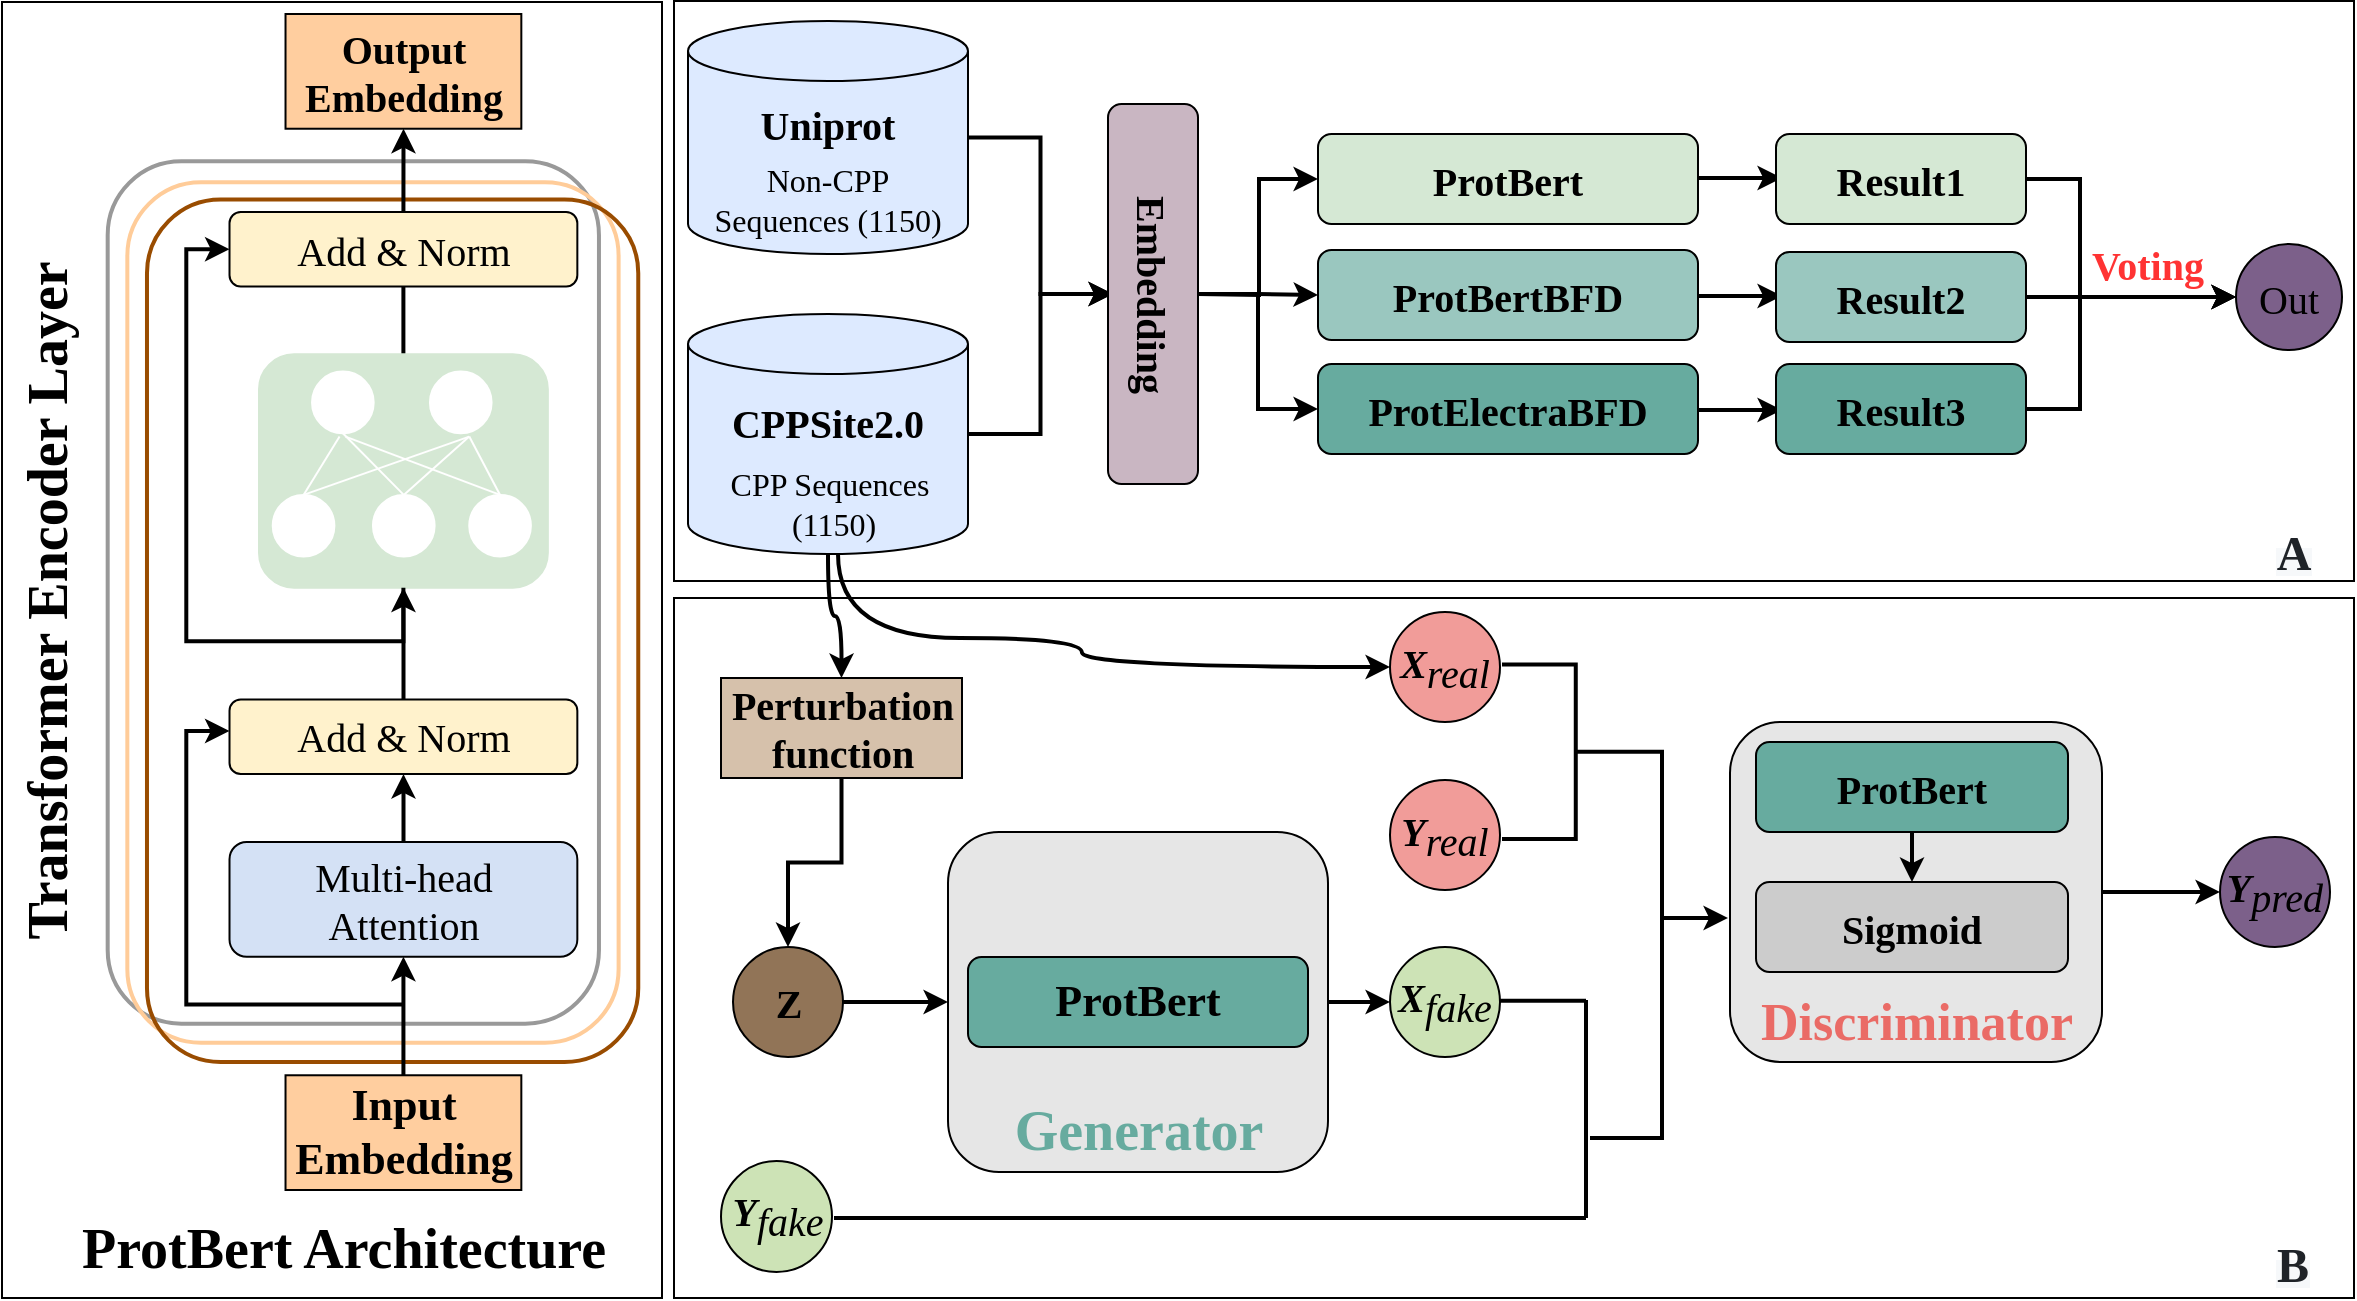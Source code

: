 <mxfile version="24.6.4" type="device">
  <diagram id="gCp7LwOf0pteCd_QEsU_" name="第 2 页">
    <mxGraphModel dx="1034" dy="565" grid="1" gridSize="10" guides="1" tooltips="1" connect="1" arrows="1" fold="1" page="1" pageScale="1" pageWidth="827" pageHeight="1169" math="0" shadow="0">
      <root>
        <mxCell id="0" />
        <mxCell id="1" parent="0" />
        <mxCell id="Xuf36Zth4zG1dXNgR3IM-65" value="" style="rounded=1;whiteSpace=wrap;html=1;fillColor=none;strokeColor=#999999;movable=1;resizable=1;rotatable=1;deletable=1;editable=1;locked=0;connectable=1;strokeWidth=2;" parent="1" vertex="1">
          <mxGeometry x="173.839" y="181.62" width="245.639" height="431.2" as="geometry" />
        </mxCell>
        <mxCell id="Xuf36Zth4zG1dXNgR3IM-66" value="" style="rounded=0;whiteSpace=wrap;html=1;fillColor=none;fontStyle=1" parent="1" vertex="1">
          <mxGeometry x="121" y="102" width="330" height="648" as="geometry" />
        </mxCell>
        <mxCell id="WFy3IM2rzasIuJmFbr-y-2" value="" style="rounded=0;whiteSpace=wrap;html=1;fillColor=none;" parent="1" vertex="1">
          <mxGeometry x="457" y="400" width="840" height="350" as="geometry" />
        </mxCell>
        <mxCell id="WFy3IM2rzasIuJmFbr-y-24" value="" style="rounded=0;whiteSpace=wrap;html=1;fillColor=none;" parent="1" vertex="1">
          <mxGeometry x="457" y="101.5" width="840" height="290" as="geometry" />
        </mxCell>
        <mxCell id="--1Hs2VlBdWaXlPGqsg5-21" style="edgeStyle=orthogonalEdgeStyle;rounded=0;orthogonalLoop=1;jettySize=auto;html=1;exitX=1;exitY=0.5;exitDx=0;exitDy=0;exitPerimeter=0;entryX=0.5;entryY=1;entryDx=0;entryDy=0;strokeWidth=2;" parent="1" source="--1Hs2VlBdWaXlPGqsg5-1" target="--1Hs2VlBdWaXlPGqsg5-16" edge="1">
          <mxGeometry relative="1" as="geometry" />
        </mxCell>
        <mxCell id="--1Hs2VlBdWaXlPGqsg5-1" value="" style="shape=cylinder3;whiteSpace=wrap;html=1;boundedLbl=1;backgroundOutline=1;size=15;strokeColor=#000000;fillColor=#DDEAFF;" parent="1" vertex="1">
          <mxGeometry x="464" y="258" width="140" height="120" as="geometry" />
        </mxCell>
        <mxCell id="--1Hs2VlBdWaXlPGqsg5-18" style="edgeStyle=orthogonalEdgeStyle;rounded=0;orthogonalLoop=1;jettySize=auto;html=1;exitX=1;exitY=0.5;exitDx=0;exitDy=0;exitPerimeter=0;entryX=0.5;entryY=1;entryDx=0;entryDy=0;strokeWidth=2;" parent="1" source="--1Hs2VlBdWaXlPGqsg5-2" target="--1Hs2VlBdWaXlPGqsg5-16" edge="1">
          <mxGeometry relative="1" as="geometry" />
        </mxCell>
        <mxCell id="--1Hs2VlBdWaXlPGqsg5-2" value="" style="shape=cylinder3;whiteSpace=wrap;html=1;boundedLbl=1;backgroundOutline=1;size=15;strokeColor=#000000;fillColor=#DDEAFF;" parent="1" vertex="1">
          <mxGeometry x="464" y="111.5" width="140" height="116.5" as="geometry" />
        </mxCell>
        <mxCell id="--1Hs2VlBdWaXlPGqsg5-10" value="&lt;font face=&quot;Times New Roman&quot; style=&quot;font-size: 16px;&quot;&gt;CPP Sequences&lt;/font&gt;&lt;div style=&quot;font-size: 16px;&quot;&gt;&lt;font face=&quot;Times New Roman&quot; style=&quot;font-size: 16px;&quot;&gt;&amp;nbsp;&lt;/font&gt;&lt;span style=&quot;font-family: &amp;quot;Times New Roman&amp;quot;; background-color: initial; font-size: 16px;&quot;&gt;(1150)&lt;/span&gt;&lt;/div&gt;" style="text;html=1;align=center;verticalAlign=middle;whiteSpace=wrap;rounded=0;fontSize=16;" parent="1" vertex="1">
          <mxGeometry x="470" y="338" width="130" height="30.5" as="geometry" />
        </mxCell>
        <mxCell id="--1Hs2VlBdWaXlPGqsg5-12" value="&lt;font style=&quot;font-size: 20px;&quot; face=&quot;Times New Roman&quot;&gt;&lt;b style=&quot;font-size: 20px;&quot;&gt;Uniprot&lt;/b&gt;&lt;/font&gt;" style="text;html=1;align=center;verticalAlign=middle;whiteSpace=wrap;rounded=0;fontSize=20;" parent="1" vertex="1">
          <mxGeometry x="479" y="148" width="110" height="30" as="geometry" />
        </mxCell>
        <mxCell id="--1Hs2VlBdWaXlPGqsg5-13" value="&lt;font style=&quot;font-size: 20px;&quot; face=&quot;Times New Roman&quot;&gt;&lt;b style=&quot;font-size: 20px;&quot;&gt;CPPSite2.0&lt;/b&gt;&lt;/font&gt;" style="text;html=1;align=center;verticalAlign=middle;whiteSpace=wrap;rounded=0;fontSize=20;" parent="1" vertex="1">
          <mxGeometry x="479" y="296.5" width="110" height="30" as="geometry" />
        </mxCell>
        <mxCell id="--1Hs2VlBdWaXlPGqsg5-30" style="edgeStyle=orthogonalEdgeStyle;rounded=0;orthogonalLoop=1;jettySize=auto;html=1;entryX=0;entryY=0.5;entryDx=0;entryDy=0;strokeWidth=2;" parent="1" source="--1Hs2VlBdWaXlPGqsg5-15" target="--1Hs2VlBdWaXlPGqsg5-23" edge="1">
          <mxGeometry relative="1" as="geometry" />
        </mxCell>
        <mxCell id="--1Hs2VlBdWaXlPGqsg5-31" style="edgeStyle=orthogonalEdgeStyle;rounded=0;orthogonalLoop=1;jettySize=auto;html=1;entryX=0;entryY=0.5;entryDx=0;entryDy=0;strokeWidth=2;" parent="1" source="--1Hs2VlBdWaXlPGqsg5-15" target="--1Hs2VlBdWaXlPGqsg5-24" edge="1">
          <mxGeometry relative="1" as="geometry" />
        </mxCell>
        <mxCell id="--1Hs2VlBdWaXlPGqsg5-15" value="" style="rounded=1;whiteSpace=wrap;html=1;rotation=90;strokeColor=default;fillColor=#C9B6C2;" parent="1" vertex="1">
          <mxGeometry x="601.5" y="225.5" width="190" height="45" as="geometry" />
        </mxCell>
        <mxCell id="--1Hs2VlBdWaXlPGqsg5-26" style="edgeStyle=orthogonalEdgeStyle;rounded=0;orthogonalLoop=1;jettySize=auto;html=1;entryX=0;entryY=0.5;entryDx=0;entryDy=0;strokeWidth=2;" parent="1" target="--1Hs2VlBdWaXlPGqsg5-22" edge="1">
          <mxGeometry relative="1" as="geometry">
            <mxPoint x="719" y="248" as="sourcePoint" />
          </mxGeometry>
        </mxCell>
        <mxCell id="--1Hs2VlBdWaXlPGqsg5-16" value="&lt;font style=&quot;font-size: 20px;&quot; face=&quot;Times New Roman&quot;&gt;&lt;b style=&quot;font-size: 20px;&quot;&gt;Embedding&lt;/b&gt;&lt;/font&gt;" style="text;html=1;align=center;verticalAlign=middle;whiteSpace=wrap;rounded=0;rotation=90;fontSize=20;" parent="1" vertex="1">
          <mxGeometry x="626.5" y="228" width="140" height="40" as="geometry" />
        </mxCell>
        <mxCell id="--1Hs2VlBdWaXlPGqsg5-22" value="&lt;span style=&quot;text-align: left; font-size: 20px;&quot;&gt;&lt;font style=&quot;font-size: 20px;&quot; face=&quot;Times New Roman&quot;&gt;&lt;b style=&quot;font-size: 20px;&quot;&gt;ProtBert&lt;/b&gt;&lt;/font&gt;&lt;/span&gt;" style="rounded=1;whiteSpace=wrap;html=1;rotation=0;strokeColor=default;fillColor=#D5E8D4;fontSize=20;" parent="1" vertex="1">
          <mxGeometry x="779" y="168" width="190" height="45" as="geometry" />
        </mxCell>
        <mxCell id="--1Hs2VlBdWaXlPGqsg5-23" value="&lt;span style=&quot;text-align: left; font-size: 20px;&quot;&gt;&lt;font face=&quot;Times New Roman&quot; style=&quot;font-size: 20px;&quot;&gt;&lt;b style=&quot;font-size: 20px;&quot;&gt;ProtBertBFD&lt;/b&gt;&lt;/font&gt;&lt;/span&gt;" style="rounded=1;whiteSpace=wrap;html=1;rotation=0;strokeColor=default;fillColor=#9AC7BF;fontSize=20;" parent="1" vertex="1">
          <mxGeometry x="779" y="226" width="190" height="45" as="geometry" />
        </mxCell>
        <mxCell id="--1Hs2VlBdWaXlPGqsg5-24" value="&lt;span style=&quot;font-family: &amp;quot;Times New Roman&amp;quot;; text-align: left; font-size: 20px;&quot;&gt;&lt;font style=&quot;font-size: 20px;&quot;&gt;&lt;b style=&quot;font-size: 20px;&quot;&gt;ProtElectraBFD&lt;/b&gt;&lt;/font&gt;&lt;/span&gt;" style="rounded=1;whiteSpace=wrap;html=1;rotation=0;strokeColor=default;fillColor=#67AB9F;fontSize=20;" parent="1" vertex="1">
          <mxGeometry x="779" y="283" width="190" height="45" as="geometry" />
        </mxCell>
        <mxCell id="-tW9xtRan8AISd-HXbH--4" value="Out" style="ellipse;whiteSpace=wrap;html=1;aspect=fixed;fillColor=#7C608A;fontSize=20;fontFamily=Times New Roman;" parent="1" vertex="1">
          <mxGeometry x="1238" y="223" width="53" height="53" as="geometry" />
        </mxCell>
        <mxCell id="-tW9xtRan8AISd-HXbH--9" value="&lt;font style=&quot;font-size: 16px;&quot;&gt;Non-CPP Sequences&amp;nbsp;&lt;/font&gt;&lt;span style=&quot;font-size: 16px; background-color: initial;&quot;&gt;(1150)&lt;/span&gt;" style="text;html=1;align=center;verticalAlign=middle;whiteSpace=wrap;rounded=0;fontSize=16;fontFamily=Times New Roman;" parent="1" vertex="1">
          <mxGeometry x="466.25" y="186" width="135.5" height="30" as="geometry" />
        </mxCell>
        <mxCell id="-tW9xtRan8AISd-HXbH--10" value="" style="endArrow=classic;html=1;rounded=0;strokeWidth=2;" parent="1" edge="1">
          <mxGeometry width="50" height="50" relative="1" as="geometry">
            <mxPoint x="969" y="190" as="sourcePoint" />
            <mxPoint x="1011" y="190" as="targetPoint" />
          </mxGeometry>
        </mxCell>
        <mxCell id="-tW9xtRan8AISd-HXbH--11" value="" style="endArrow=classic;html=1;rounded=0;" parent="1" edge="1">
          <mxGeometry width="50" height="50" relative="1" as="geometry">
            <mxPoint x="1081" y="298" as="sourcePoint" />
            <mxPoint x="1123" y="298" as="targetPoint" />
          </mxGeometry>
        </mxCell>
        <mxCell id="-tW9xtRan8AISd-HXbH--14" style="edgeStyle=orthogonalEdgeStyle;rounded=0;orthogonalLoop=1;jettySize=auto;html=1;exitX=0.5;exitY=1;exitDx=0;exitDy=0;" parent="1" edge="1">
          <mxGeometry relative="1" as="geometry">
            <mxPoint x="1211.5" y="260" as="sourcePoint" />
            <mxPoint x="1211.5" y="260" as="targetPoint" />
          </mxGeometry>
        </mxCell>
        <mxCell id="-tW9xtRan8AISd-HXbH--18" value="" style="endArrow=classic;html=1;rounded=0;entryX=0.5;entryY=0;entryDx=0;entryDy=0;edgeStyle=orthogonalEdgeStyle;curved=1;exitX=0.5;exitY=1;exitDx=0;exitDy=0;exitPerimeter=0;strokeWidth=2;" parent="1" source="--1Hs2VlBdWaXlPGqsg5-1" target="uXqc2PzN22cQrvF3PHkr-1" edge="1">
          <mxGeometry width="50" height="50" relative="1" as="geometry">
            <mxPoint x="532" y="380" as="sourcePoint" />
            <mxPoint x="479" y="434" as="targetPoint" />
          </mxGeometry>
        </mxCell>
        <mxCell id="-tW9xtRan8AISd-HXbH--44" value="" style="group" parent="1" vertex="1" connectable="0">
          <mxGeometry x="594" y="517" width="190" height="170" as="geometry" />
        </mxCell>
        <mxCell id="-tW9xtRan8AISd-HXbH--40" value="" style="rounded=1;whiteSpace=wrap;html=1;fillColor=#E6E6E6;" parent="-tW9xtRan8AISd-HXbH--44" vertex="1">
          <mxGeometry width="190" height="170" as="geometry" />
        </mxCell>
        <mxCell id="-tW9xtRan8AISd-HXbH--38" value="&lt;div style=&quot;text-align: left;&quot;&gt;&lt;font size=&quot;1&quot; style=&quot;&quot; face=&quot;Times New Roman&quot;&gt;&lt;span style=&quot;background-color: rgb(103, 171, 159);&quot;&gt;&lt;b style=&quot;font-size: 22px;&quot;&gt;ProtBert&lt;/b&gt;&lt;/span&gt;&lt;/font&gt;&lt;/div&gt;" style="rounded=1;whiteSpace=wrap;html=1;rotation=0;strokeColor=default;fillColor=#67AB9F;" parent="-tW9xtRan8AISd-HXbH--44" vertex="1">
          <mxGeometry x="10" y="62.5" width="170" height="45" as="geometry" />
        </mxCell>
        <mxCell id="-tW9xtRan8AISd-HXbH--41" value="&lt;font color=&quot;#67ab9f&quot; style=&quot;font-size: 28px;&quot; face=&quot;Times New Roman&quot;&gt;Generator&lt;/font&gt;" style="text;strokeColor=none;fillColor=none;html=1;fontSize=28;fontStyle=1;verticalAlign=middle;align=center;" parent="-tW9xtRan8AISd-HXbH--44" vertex="1">
          <mxGeometry x="10" y="129" width="170" height="40" as="geometry" />
        </mxCell>
        <mxCell id="xMJyWhix80kRw60ciq4o-4" value="" style="edgeStyle=orthogonalEdgeStyle;rounded=0;orthogonalLoop=1;jettySize=auto;html=1;entryX=0;entryY=0.5;entryDx=0;entryDy=0;strokeWidth=2;" parent="1" source="xMJyWhix80kRw60ciq4o-3" target="-tW9xtRan8AISd-HXbH--40" edge="1">
          <mxGeometry relative="1" as="geometry" />
        </mxCell>
        <mxCell id="xMJyWhix80kRw60ciq4o-3" value="&lt;font face=&quot;Times New Roman&quot; style=&quot;font-size: 20px;&quot;&gt;&lt;b style=&quot;font-size: 20px;&quot;&gt;Z&lt;/b&gt;&lt;/font&gt;" style="ellipse;whiteSpace=wrap;html=1;aspect=fixed;fillColor=#917457;fontSize=20;" parent="1" vertex="1">
          <mxGeometry x="486.5" y="574.5" width="55" height="55" as="geometry" />
        </mxCell>
        <mxCell id="xMJyWhix80kRw60ciq4o-12" value="&lt;font style=&quot;font-size: 20px;&quot;&gt;&lt;font style=&quot;font-size: 20px;&quot; face=&quot;Times New Roman&quot;&gt;&lt;b style=&quot;font-size: 20px;&quot;&gt;&lt;i style=&quot;font-size: 20px;&quot;&gt;Y&lt;/i&gt;&lt;/b&gt;&lt;/font&gt;&lt;font face=&quot;Times New Roman&quot; style=&quot;font-size: 20px;&quot;&gt;&lt;i style=&quot;font-size: 20px;&quot;&gt;&lt;sub style=&quot;font-size: 20px;&quot;&gt;fake&lt;/sub&gt;&lt;/i&gt;&lt;/font&gt;&lt;/font&gt;" style="ellipse;whiteSpace=wrap;html=1;aspect=fixed;fillColor=#CDE3B6;fontSize=20;" parent="1" vertex="1">
          <mxGeometry x="480.5" y="681.5" width="55.5" height="55.5" as="geometry" />
        </mxCell>
        <mxCell id="e5jdOWNTls_i8GQfZwCJ-1" value="" style="edgeStyle=orthogonalEdgeStyle;rounded=0;orthogonalLoop=1;jettySize=auto;html=1;strokeWidth=2;" parent="1" source="uXqc2PzN22cQrvF3PHkr-1" target="xMJyWhix80kRw60ciq4o-3" edge="1">
          <mxGeometry relative="1" as="geometry" />
        </mxCell>
        <mxCell id="e5jdOWNTls_i8GQfZwCJ-4" value="&lt;font style=&quot;font-size: 20px;&quot;&gt;&lt;font face=&quot;Times New Roman&quot; style=&quot;font-size: 20px;&quot;&gt;&lt;b style=&quot;font-size: 20px;&quot;&gt;&lt;i style=&quot;font-size: 20px;&quot;&gt;X&lt;/i&gt;&lt;/b&gt;&lt;/font&gt;&lt;font style=&quot;font-size: 20px;&quot; face=&quot;Times New Roman&quot;&gt;&lt;i style=&quot;font-size: 20px;&quot;&gt;&lt;sub style=&quot;font-size: 20px;&quot;&gt;fake&lt;/sub&gt;&lt;/i&gt;&lt;/font&gt;&lt;/font&gt;" style="ellipse;whiteSpace=wrap;html=1;aspect=fixed;fillColor=#CDE3B6;fontSize=20;" parent="1" vertex="1">
          <mxGeometry x="815" y="574.5" width="55" height="55" as="geometry" />
        </mxCell>
        <mxCell id="e5jdOWNTls_i8GQfZwCJ-5" value="" style="edgeStyle=orthogonalEdgeStyle;rounded=0;orthogonalLoop=1;jettySize=auto;html=1;strokeWidth=2;" parent="1" source="-tW9xtRan8AISd-HXbH--40" target="e5jdOWNTls_i8GQfZwCJ-4" edge="1">
          <mxGeometry relative="1" as="geometry" />
        </mxCell>
        <mxCell id="e5jdOWNTls_i8GQfZwCJ-6" value="&lt;font style=&quot;font-size: 20px;&quot;&gt;&lt;font face=&quot;Times New Roman&quot; style=&quot;font-size: 20px;&quot;&gt;&lt;b style=&quot;font-size: 20px;&quot;&gt;&lt;i style=&quot;font-size: 20px;&quot;&gt;X&lt;/i&gt;&lt;/b&gt;&lt;/font&gt;&lt;font style=&quot;font-size: 20px;&quot; face=&quot;Times New Roman&quot;&gt;&lt;i style=&quot;font-size: 20px;&quot;&gt;&lt;sub style=&quot;font-size: 20px;&quot;&gt;real&lt;/sub&gt;&lt;/i&gt;&lt;/font&gt;&lt;/font&gt;" style="ellipse;whiteSpace=wrap;html=1;aspect=fixed;fillColor=#F19C99;fontSize=20;" parent="1" vertex="1">
          <mxGeometry x="815" y="407" width="55" height="55" as="geometry" />
        </mxCell>
        <mxCell id="e5jdOWNTls_i8GQfZwCJ-7" value="&lt;font style=&quot;font-size: 20px;&quot;&gt;&lt;font face=&quot;Times New Roman&quot; style=&quot;font-size: 20px;&quot;&gt;&lt;b style=&quot;font-size: 20px;&quot;&gt;&lt;i style=&quot;font-size: 20px;&quot;&gt;Y&lt;/i&gt;&lt;/b&gt;&lt;/font&gt;&lt;font style=&quot;font-size: 20px;&quot; face=&quot;Times New Roman&quot;&gt;&lt;i style=&quot;font-size: 20px;&quot;&gt;&lt;sub style=&quot;font-size: 20px;&quot;&gt;real&lt;/sub&gt;&lt;/i&gt;&lt;/font&gt;&lt;/font&gt;" style="ellipse;whiteSpace=wrap;html=1;aspect=fixed;fillColor=#F19C99;fontSize=20;" parent="1" vertex="1">
          <mxGeometry x="815" y="491" width="55" height="55" as="geometry" />
        </mxCell>
        <mxCell id="e5jdOWNTls_i8GQfZwCJ-32" value="&lt;font face=&quot;Times New Roman&quot; style=&quot;font-size: 20px;&quot;&gt;&lt;i style=&quot;font-size: 20px;&quot;&gt;&lt;b style=&quot;font-size: 20px;&quot;&gt;Y&lt;/b&gt;&lt;sub style=&quot;font-size: 20px;&quot;&gt;pred&lt;/sub&gt;&lt;/i&gt;&lt;/font&gt;" style="ellipse;whiteSpace=wrap;html=1;aspect=fixed;fillColor=#7C608A;fontSize=20;" parent="1" vertex="1">
          <mxGeometry x="1230" y="519.5" width="55" height="55" as="geometry" />
        </mxCell>
        <mxCell id="e5jdOWNTls_i8GQfZwCJ-33" value="" style="edgeStyle=orthogonalEdgeStyle;rounded=0;orthogonalLoop=1;jettySize=auto;html=1;strokeWidth=2;" parent="1" source="-tW9xtRan8AISd-HXbH--31" target="e5jdOWNTls_i8GQfZwCJ-32" edge="1">
          <mxGeometry relative="1" as="geometry" />
        </mxCell>
        <mxCell id="WFy3IM2rzasIuJmFbr-y-3" value="&lt;span style=&quot;color: rgb(31, 35, 40); text-align: start; background-color: rgb(246, 248, 250);&quot;&gt;&lt;font face=&quot;Times New Roman&quot; style=&quot;font-size: 24px;&quot;&gt;B&lt;/font&gt;&lt;/span&gt;" style="text;html=1;align=center;verticalAlign=middle;whiteSpace=wrap;rounded=0;fontStyle=1" parent="1" vertex="1">
          <mxGeometry x="1237" y="720" width="59" height="27" as="geometry" />
        </mxCell>
        <mxCell id="WFy3IM2rzasIuJmFbr-y-13" value="" style="shape=partialRectangle;whiteSpace=wrap;html=1;bottom=1;right=1;left=1;top=0;fillColor=none;routingCenterX=-0.5;rotation=-90;strokeWidth=2;" parent="1" vertex="1">
          <mxGeometry x="846.32" y="458.93" width="87.25" height="35.88" as="geometry" />
        </mxCell>
        <mxCell id="WFy3IM2rzasIuJmFbr-y-15" value="" style="endArrow=none;html=1;rounded=0;strokeWidth=2;" parent="1" edge="1">
          <mxGeometry width="50" height="50" relative="1" as="geometry">
            <mxPoint x="537" y="710" as="sourcePoint" />
            <mxPoint x="913" y="710" as="targetPoint" />
          </mxGeometry>
        </mxCell>
        <mxCell id="WFy3IM2rzasIuJmFbr-y-17" value="" style="endArrow=none;html=1;rounded=0;exitX=1;exitY=0.5;exitDx=0;exitDy=0;strokeWidth=2;" parent="1" edge="1">
          <mxGeometry width="50" height="50" relative="1" as="geometry">
            <mxPoint x="870" y="601.38" as="sourcePoint" />
            <mxPoint x="913" y="601.38" as="targetPoint" />
          </mxGeometry>
        </mxCell>
        <mxCell id="WFy3IM2rzasIuJmFbr-y-18" value="" style="endArrow=none;html=1;rounded=0;entryX=0;entryY=0.5;entryDx=0;entryDy=0;strokeWidth=2;" parent="1" edge="1">
          <mxGeometry width="50" height="50" relative="1" as="geometry">
            <mxPoint x="913" y="710" as="sourcePoint" />
            <mxPoint x="913.0" y="601" as="targetPoint" />
          </mxGeometry>
        </mxCell>
        <mxCell id="WFy3IM2rzasIuJmFbr-y-19" value="" style="edgeStyle=orthogonalEdgeStyle;rounded=0;orthogonalLoop=1;jettySize=auto;html=1;endArrow=none;endFill=0;strokeWidth=2;" parent="1" edge="1">
          <mxGeometry relative="1" as="geometry">
            <mxPoint x="907.885" y="476.871" as="sourcePoint" />
            <Array as="points">
              <mxPoint x="951" y="477" />
              <mxPoint x="951" y="560" />
            </Array>
            <mxPoint x="971" y="560" as="targetPoint" />
          </mxGeometry>
        </mxCell>
        <mxCell id="WFy3IM2rzasIuJmFbr-y-25" value="&lt;span style=&quot;color: rgb(31, 35, 40); font-weight: 600; text-align: start; background-color: rgb(246, 248, 250);&quot;&gt;&lt;font style=&quot;font-size: 24px;&quot; face=&quot;Times New Roman&quot;&gt;A&lt;/font&gt;&lt;/span&gt;" style="text;html=1;align=center;verticalAlign=middle;whiteSpace=wrap;rounded=0;" parent="1" vertex="1">
          <mxGeometry x="1237" y="364.5" width="60" height="27" as="geometry" />
        </mxCell>
        <mxCell id="Xuf36Zth4zG1dXNgR3IM-1" value="" style="endArrow=classic;html=1;rounded=0;strokeWidth=2;" parent="1" edge="1">
          <mxGeometry width="50" height="50" relative="1" as="geometry">
            <mxPoint x="969" y="249" as="sourcePoint" />
            <mxPoint x="1011" y="249" as="targetPoint" />
          </mxGeometry>
        </mxCell>
        <mxCell id="Xuf36Zth4zG1dXNgR3IM-2" value="" style="endArrow=classic;html=1;rounded=0;strokeWidth=2;" parent="1" edge="1">
          <mxGeometry width="50" height="50" relative="1" as="geometry">
            <mxPoint x="969" y="306" as="sourcePoint" />
            <mxPoint x="1011" y="306" as="targetPoint" />
          </mxGeometry>
        </mxCell>
        <mxCell id="ol5qkyPiT_zXSMPOeZVz-9" style="edgeStyle=orthogonalEdgeStyle;rounded=0;orthogonalLoop=1;jettySize=auto;html=1;entryX=0;entryY=0.5;entryDx=0;entryDy=0;strokeWidth=2;" parent="1" source="Xuf36Zth4zG1dXNgR3IM-3" target="-tW9xtRan8AISd-HXbH--4" edge="1">
          <mxGeometry relative="1" as="geometry">
            <Array as="points">
              <mxPoint x="1160" y="191" />
              <mxPoint x="1160" y="249" />
            </Array>
          </mxGeometry>
        </mxCell>
        <mxCell id="Xuf36Zth4zG1dXNgR3IM-3" value="&lt;span style=&quot;text-align: left; font-size: 20px;&quot;&gt;&lt;font style=&quot;font-size: 20px;&quot; face=&quot;Times New Roman&quot;&gt;&lt;b style=&quot;font-size: 20px;&quot;&gt;Result1&lt;/b&gt;&lt;/font&gt;&lt;/span&gt;" style="rounded=1;whiteSpace=wrap;html=1;rotation=0;strokeColor=default;fillColor=#D5E8D4;fontSize=20;" parent="1" vertex="1">
          <mxGeometry x="1008" y="168" width="125" height="45" as="geometry" />
        </mxCell>
        <mxCell id="ol5qkyPiT_zXSMPOeZVz-10" style="edgeStyle=orthogonalEdgeStyle;rounded=0;orthogonalLoop=1;jettySize=auto;html=1;entryX=0;entryY=0.5;entryDx=0;entryDy=0;strokeWidth=2;" parent="1" source="Xuf36Zth4zG1dXNgR3IM-4" target="-tW9xtRan8AISd-HXbH--4" edge="1">
          <mxGeometry relative="1" as="geometry" />
        </mxCell>
        <mxCell id="Xuf36Zth4zG1dXNgR3IM-4" value="&lt;span style=&quot;text-align: left; font-size: 20px;&quot;&gt;&lt;font face=&quot;Times New Roman&quot; style=&quot;font-size: 20px;&quot;&gt;&lt;b style=&quot;font-size: 20px;&quot;&gt;Result2&lt;/b&gt;&lt;/font&gt;&lt;/span&gt;" style="rounded=1;whiteSpace=wrap;html=1;rotation=0;strokeColor=default;fillColor=#9AC7BF;fontSize=20;" parent="1" vertex="1">
          <mxGeometry x="1008" y="227" width="125" height="45" as="geometry" />
        </mxCell>
        <mxCell id="ol5qkyPiT_zXSMPOeZVz-11" style="edgeStyle=orthogonalEdgeStyle;rounded=0;orthogonalLoop=1;jettySize=auto;html=1;entryX=0;entryY=0.5;entryDx=0;entryDy=0;strokeWidth=2;" parent="1" source="Xuf36Zth4zG1dXNgR3IM-5" target="-tW9xtRan8AISd-HXbH--4" edge="1">
          <mxGeometry relative="1" as="geometry">
            <Array as="points">
              <mxPoint x="1160" y="306" />
              <mxPoint x="1160" y="249" />
            </Array>
          </mxGeometry>
        </mxCell>
        <mxCell id="Xuf36Zth4zG1dXNgR3IM-5" value="&lt;span style=&quot;font-family: &amp;quot;Times New Roman&amp;quot;; text-align: left; font-size: 20px;&quot;&gt;&lt;font style=&quot;font-size: 20px;&quot;&gt;&lt;b style=&quot;font-size: 20px;&quot;&gt;Result3&lt;/b&gt;&lt;/font&gt;&lt;/span&gt;" style="rounded=1;whiteSpace=wrap;html=1;rotation=0;strokeColor=default;fillColor=#67AB9F;fontSize=20;" parent="1" vertex="1">
          <mxGeometry x="1008" y="283" width="125" height="45" as="geometry" />
        </mxCell>
        <mxCell id="Xuf36Zth4zG1dXNgR3IM-9" value="&lt;font color=&quot;#ff3333&quot; face=&quot;Times New Roman&quot; style=&quot;font-size: 20px;&quot;&gt;&lt;b style=&quot;font-size: 20px;&quot;&gt;Voting&lt;/b&gt;&lt;/font&gt;" style="text;html=1;align=center;verticalAlign=middle;whiteSpace=wrap;rounded=0;fontSize=20;" parent="1" vertex="1">
          <mxGeometry x="1164" y="218" width="60" height="30" as="geometry" />
        </mxCell>
        <mxCell id="Xuf36Zth4zG1dXNgR3IM-70" value="" style="group" parent="1" vertex="1" connectable="0">
          <mxGeometry x="131" y="102" width="320" height="648" as="geometry" />
        </mxCell>
        <mxCell id="Xuf36Zth4zG1dXNgR3IM-64" value="" style="rounded=1;whiteSpace=wrap;html=1;fillColor=none;strokeColor=#FFCC99;strokeWidth=2;" parent="Xuf36Zth4zG1dXNgR3IM-70" vertex="1">
          <mxGeometry x="52.664" y="90.137" width="245.639" height="430.244" as="geometry" />
        </mxCell>
        <mxCell id="Xuf36Zth4zG1dXNgR3IM-62" value="" style="rounded=1;whiteSpace=wrap;html=1;fillColor=none;strokeColor=#994C00;fontStyle=0;strokeWidth=2;" parent="Xuf36Zth4zG1dXNgR3IM-70" vertex="1">
          <mxGeometry x="62.49" y="98.741" width="245.639" height="431.2" as="geometry" />
        </mxCell>
        <mxCell id="Xuf36Zth4zG1dXNgR3IM-68" value="&lt;font face=&quot;Times New Roman&quot; style=&quot;font-size: 28px;&quot;&gt;&lt;b style=&quot;font-size: 28px;&quot;&gt;ProtBert Architecture&lt;/b&gt;&lt;/font&gt;" style="text;html=1;align=center;verticalAlign=middle;whiteSpace=wrap;rounded=0;fontSize=28;" parent="Xuf36Zth4zG1dXNgR3IM-70" vertex="1">
          <mxGeometry x="27.29" y="608" width="268.387" height="30" as="geometry" />
        </mxCell>
        <mxCell id="Xuf36Zth4zG1dXNgR3IM-69" value="&lt;font face=&quot;Times New Roman&quot; style=&quot;font-size: 28px;&quot;&gt;Transformer Encoder Layer&lt;/font&gt;" style="text;html=1;align=center;verticalAlign=middle;whiteSpace=wrap;rounded=0;fontStyle=1;rotation=-90;fontSize=28;" parent="Xuf36Zth4zG1dXNgR3IM-70" vertex="1">
          <mxGeometry x="-166.87" y="284.13" width="358.9" height="30" as="geometry" />
        </mxCell>
        <mxCell id="Xuf36Zth4zG1dXNgR3IM-55" value="" style="edgeStyle=orthogonalEdgeStyle;rounded=0;orthogonalLoop=1;jettySize=auto;html=1;strokeWidth=2;" parent="Xuf36Zth4zG1dXNgR3IM-70" source="Xuf36Zth4zG1dXNgR3IM-35" target="Xuf36Zth4zG1dXNgR3IM-44" edge="1">
          <mxGeometry relative="1" as="geometry" />
        </mxCell>
        <mxCell id="Xuf36Zth4zG1dXNgR3IM-46" value="" style="edgeStyle=orthogonalEdgeStyle;rounded=0;orthogonalLoop=1;jettySize=auto;html=1;strokeWidth=2;" parent="Xuf36Zth4zG1dXNgR3IM-70" source="Xuf36Zth4zG1dXNgR3IM-37" target="Xuf36Zth4zG1dXNgR3IM-38" edge="1">
          <mxGeometry relative="1" as="geometry" />
        </mxCell>
        <mxCell id="Xuf36Zth4zG1dXNgR3IM-37" value="&lt;font style=&quot;font-size: 22px;&quot; face=&quot;Times New Roman&quot;&gt;&lt;b&gt;Input&lt;/b&gt;&lt;/font&gt;&lt;div style=&quot;font-size: 22px;&quot;&gt;&lt;font style=&quot;font-size: 22px;&quot; face=&quot;Times New Roman&quot;&gt;&lt;b&gt;Embedding&lt;/b&gt;&lt;/font&gt;&lt;/div&gt;" style="rounded=0;whiteSpace=wrap;html=1;fillColor=#FFCE9F;" parent="Xuf36Zth4zG1dXNgR3IM-70" vertex="1">
          <mxGeometry x="131.76" y="536.634" width="117.907" height="57.366" as="geometry" />
        </mxCell>
        <mxCell id="Xuf36Zth4zG1dXNgR3IM-53" value="" style="edgeStyle=orthogonalEdgeStyle;rounded=0;orthogonalLoop=1;jettySize=auto;html=1;strokeWidth=2;" parent="Xuf36Zth4zG1dXNgR3IM-70" source="Xuf36Zth4zG1dXNgR3IM-38" target="Xuf36Zth4zG1dXNgR3IM-39" edge="1">
          <mxGeometry relative="1" as="geometry" />
        </mxCell>
        <mxCell id="Xuf36Zth4zG1dXNgR3IM-38" value="&lt;font face=&quot;Times New Roman&quot; style=&quot;font-size: 20px;&quot;&gt;Multi-head&lt;/font&gt;&lt;div style=&quot;font-size: 20px;&quot;&gt;&lt;span style=&quot;font-family: &amp;quot;Times New Roman&amp;quot;;&quot;&gt;&lt;font style=&quot;font-size: 20px;&quot;&gt;Attention&lt;/font&gt;&lt;/span&gt;&lt;br&gt;&lt;/div&gt;" style="rounded=1;whiteSpace=wrap;html=1;fillColor=#D4E1F5;" parent="Xuf36Zth4zG1dXNgR3IM-70" vertex="1">
          <mxGeometry x="103.757" y="419.99" width="173.913" height="57.366" as="geometry" />
        </mxCell>
        <mxCell id="Xuf36Zth4zG1dXNgR3IM-60" style="edgeStyle=orthogonalEdgeStyle;rounded=0;orthogonalLoop=1;jettySize=auto;html=1;entryX=0.5;entryY=1;entryDx=0;entryDy=0;strokeWidth=2;" parent="Xuf36Zth4zG1dXNgR3IM-70" source="Xuf36Zth4zG1dXNgR3IM-39" target="Xuf36Zth4zG1dXNgR3IM-35" edge="1">
          <mxGeometry relative="1" as="geometry" />
        </mxCell>
        <mxCell id="Xuf36Zth4zG1dXNgR3IM-39" value="&lt;font style=&quot;font-size: 20px;&quot; face=&quot;Times New Roman&quot;&gt;Add &amp;amp; Norm&lt;/font&gt;" style="rounded=1;whiteSpace=wrap;html=1;fillColor=#FFF2CC;fontSize=20;" parent="Xuf36Zth4zG1dXNgR3IM-70" vertex="1">
          <mxGeometry x="103.757" y="348.761" width="173.913" height="37.288" as="geometry" />
        </mxCell>
        <mxCell id="Xuf36Zth4zG1dXNgR3IM-44" value="&lt;font style=&quot;font-size: 20px;&quot; face=&quot;Times New Roman&quot;&gt;&lt;b&gt;Output&lt;/b&gt;&lt;/font&gt;&lt;div style=&quot;font-size: 20px;&quot;&gt;&lt;font style=&quot;font-size: 20px;&quot; face=&quot;Times New Roman&quot;&gt;&lt;b&gt;Embedding&lt;/b&gt;&lt;/font&gt;&lt;/div&gt;" style="rounded=0;whiteSpace=wrap;html=1;fillColor=#FFCE9F;" parent="Xuf36Zth4zG1dXNgR3IM-70" vertex="1">
          <mxGeometry x="131.76" y="6" width="117.907" height="57.366" as="geometry" />
        </mxCell>
        <mxCell id="Xuf36Zth4zG1dXNgR3IM-43" value="&lt;font style=&quot;font-size: 20px;&quot; face=&quot;Times New Roman&quot;&gt;Add &amp;amp; Norm&lt;/font&gt;" style="rounded=1;whiteSpace=wrap;html=1;fillColor=#FFF2CC;" parent="Xuf36Zth4zG1dXNgR3IM-70" vertex="1">
          <mxGeometry x="103.757" y="104.956" width="173.913" height="37.288" as="geometry" />
        </mxCell>
        <mxCell id="Xuf36Zth4zG1dXNgR3IM-45" value="" style="group" parent="Xuf36Zth4zG1dXNgR3IM-70" vertex="1" connectable="0">
          <mxGeometry x="118.496" y="176.185" width="144.436" height="116.644" as="geometry" />
        </mxCell>
        <mxCell id="Xuf36Zth4zG1dXNgR3IM-35" value="" style="rounded=1;whiteSpace=wrap;html=1;strokeColor=#D5E8D4;fillColor=#D5E8D4;" parent="Xuf36Zth4zG1dXNgR3IM-45" vertex="1">
          <mxGeometry width="144.436" height="116.644" as="geometry" />
        </mxCell>
        <mxCell id="Xuf36Zth4zG1dXNgR3IM-18" value="" style="ellipse;whiteSpace=wrap;html=1;aspect=fixed;strokeColor=#FFFFFF;" parent="Xuf36Zth4zG1dXNgR3IM-45" vertex="1">
          <mxGeometry x="26.529" y="8.605" width="30.815" height="30.815" as="geometry" />
        </mxCell>
        <mxCell id="Xuf36Zth4zG1dXNgR3IM-19" value="" style="ellipse;whiteSpace=wrap;html=1;aspect=fixed;strokeColor=#FFFFFF;" parent="Xuf36Zth4zG1dXNgR3IM-45" vertex="1">
          <mxGeometry x="85.482" y="8.605" width="30.815" height="30.815" as="geometry" />
        </mxCell>
        <mxCell id="Xuf36Zth4zG1dXNgR3IM-20" value="" style="ellipse;whiteSpace=wrap;html=1;aspect=fixed;strokeColor=#FFFFFF;" parent="Xuf36Zth4zG1dXNgR3IM-45" vertex="1">
          <mxGeometry x="6.878" y="70.273" width="30.815" height="30.815" as="geometry" />
        </mxCell>
        <mxCell id="Xuf36Zth4zG1dXNgR3IM-21" value="" style="ellipse;whiteSpace=wrap;html=1;aspect=fixed;strokeColor=#FFFFFF;" parent="Xuf36Zth4zG1dXNgR3IM-45" vertex="1">
          <mxGeometry x="56.988" y="70.273" width="30.815" height="30.815" as="geometry" />
        </mxCell>
        <mxCell id="Xuf36Zth4zG1dXNgR3IM-22" value="" style="ellipse;whiteSpace=wrap;html=1;aspect=fixed;strokeColor=#FFFFFF;" parent="Xuf36Zth4zG1dXNgR3IM-45" vertex="1">
          <mxGeometry x="105.134" y="70.273" width="30.815" height="30.815" as="geometry" />
        </mxCell>
        <mxCell id="Xuf36Zth4zG1dXNgR3IM-25" value="" style="endArrow=none;html=1;rounded=0;exitX=0.5;exitY=0;exitDx=0;exitDy=0;strokeColor=#FFFFFF;" parent="Xuf36Zth4zG1dXNgR3IM-45" source="Xuf36Zth4zG1dXNgR3IM-20" edge="1">
          <mxGeometry width="50" height="50" relative="1" as="geometry">
            <mxPoint x="56.006" y="88.917" as="sourcePoint" />
            <mxPoint x="105.134" y="41.112" as="targetPoint" />
          </mxGeometry>
        </mxCell>
        <mxCell id="Xuf36Zth4zG1dXNgR3IM-26" value="" style="endArrow=none;html=1;rounded=0;exitX=0.5;exitY=0;exitDx=0;exitDy=0;strokeColor=#FFFFFF;" parent="Xuf36Zth4zG1dXNgR3IM-45" source="Xuf36Zth4zG1dXNgR3IM-21" edge="1">
          <mxGeometry width="50" height="50" relative="1" as="geometry">
            <mxPoint x="35.372" y="74.576" as="sourcePoint" />
            <mxPoint x="105.134" y="41.112" as="targetPoint" />
          </mxGeometry>
        </mxCell>
        <mxCell id="Xuf36Zth4zG1dXNgR3IM-27" value="" style="endArrow=none;html=1;rounded=0;exitX=0.5;exitY=0;exitDx=0;exitDy=0;strokeColor=#FFFFFF;" parent="Xuf36Zth4zG1dXNgR3IM-45" source="Xuf36Zth4zG1dXNgR3IM-22" edge="1">
          <mxGeometry width="50" height="50" relative="1" as="geometry">
            <mxPoint x="35.372" y="74.576" as="sourcePoint" />
            <mxPoint x="105.134" y="41.112" as="targetPoint" />
          </mxGeometry>
        </mxCell>
        <mxCell id="Xuf36Zth4zG1dXNgR3IM-28" value="" style="endArrow=none;html=1;rounded=0;exitX=0.5;exitY=0;exitDx=0;exitDy=0;strokeColor=#FFFFFF;" parent="Xuf36Zth4zG1dXNgR3IM-45" source="Xuf36Zth4zG1dXNgR3IM-22" edge="1">
          <mxGeometry width="50" height="50" relative="1" as="geometry">
            <mxPoint x="59.936" y="70.751" as="sourcePoint" />
            <mxPoint x="43.232" y="41.112" as="targetPoint" />
          </mxGeometry>
        </mxCell>
        <mxCell id="Xuf36Zth4zG1dXNgR3IM-29" value="" style="endArrow=none;html=1;rounded=0;exitX=0.5;exitY=0;exitDx=0;exitDy=0;entryX=0.5;entryY=1;entryDx=0;entryDy=0;strokeColor=#FFFFFF;" parent="Xuf36Zth4zG1dXNgR3IM-45" source="Xuf36Zth4zG1dXNgR3IM-21" target="Xuf36Zth4zG1dXNgR3IM-18" edge="1">
          <mxGeometry width="50" height="50" relative="1" as="geometry">
            <mxPoint x="131.663" y="80.312" as="sourcePoint" />
            <mxPoint x="46.18" y="46.849" as="targetPoint" />
          </mxGeometry>
        </mxCell>
        <mxCell id="Xuf36Zth4zG1dXNgR3IM-30" value="" style="endArrow=none;html=1;rounded=0;exitX=0.5;exitY=0;exitDx=0;exitDy=0;strokeColor=#FFFFFF;" parent="Xuf36Zth4zG1dXNgR3IM-45" source="Xuf36Zth4zG1dXNgR3IM-20" edge="1">
          <mxGeometry width="50" height="50" relative="1" as="geometry">
            <mxPoint x="36.355" y="75.532" as="sourcePoint" />
            <mxPoint x="40.285" y="41.112" as="targetPoint" />
          </mxGeometry>
        </mxCell>
        <mxCell id="Xuf36Zth4zG1dXNgR3IM-56" style="edgeStyle=orthogonalEdgeStyle;rounded=0;orthogonalLoop=1;jettySize=auto;html=1;entryX=0;entryY=0.5;entryDx=0;entryDy=0;strokeWidth=2;" parent="Xuf36Zth4zG1dXNgR3IM-70" source="Xuf36Zth4zG1dXNgR3IM-35" target="Xuf36Zth4zG1dXNgR3IM-43" edge="1">
          <mxGeometry relative="1" as="geometry">
            <Array as="points">
              <mxPoint x="191.205" y="319.6" />
              <mxPoint x="82.141" y="319.6" />
              <mxPoint x="82.141" y="123.6" />
            </Array>
          </mxGeometry>
        </mxCell>
        <mxCell id="Xuf36Zth4zG1dXNgR3IM-58" style="edgeStyle=orthogonalEdgeStyle;rounded=0;orthogonalLoop=1;jettySize=auto;html=1;entryX=0;entryY=0.5;entryDx=0;entryDy=0;strokeWidth=2;" parent="Xuf36Zth4zG1dXNgR3IM-70" edge="1">
          <mxGeometry relative="1" as="geometry">
            <mxPoint x="190.222" y="501.259" as="sourcePoint" />
            <mxPoint x="103.757" y="364.517" as="targetPoint" />
            <Array as="points">
              <mxPoint x="118.496" y="501.259" />
              <mxPoint x="82.141" y="501.259" />
              <mxPoint x="82.141" y="364.537" />
            </Array>
          </mxGeometry>
        </mxCell>
        <mxCell id="uXqc2PzN22cQrvF3PHkr-1" value="&lt;span style=&quot;font-family: &amp;quot;Times New Roman&amp;quot;; font-size: 20px;&quot;&gt;&lt;b&gt;Perturbation function&lt;/b&gt;&lt;/span&gt;" style="text;html=1;align=center;verticalAlign=middle;whiteSpace=wrap;rounded=0;strokeColor=#000000;fillColor=#D6C1AB;fontSize=20;" parent="1" vertex="1">
          <mxGeometry x="480.5" y="440" width="120.5" height="50" as="geometry" />
        </mxCell>
        <mxCell id="VXzXsz0aRIQGcnHehVQ1-1" value="" style="endArrow=classic;html=1;rounded=0;entryX=0;entryY=0.5;entryDx=0;entryDy=0;edgeStyle=orthogonalEdgeStyle;curved=1;strokeWidth=2;" parent="1" target="e5jdOWNTls_i8GQfZwCJ-6" edge="1">
          <mxGeometry width="50" height="50" relative="1" as="geometry">
            <mxPoint x="539" y="378" as="sourcePoint" />
            <mxPoint x="520" y="445" as="targetPoint" />
            <Array as="points">
              <mxPoint x="539" y="420" />
              <mxPoint x="661" y="420" />
              <mxPoint x="661" y="435" />
            </Array>
          </mxGeometry>
        </mxCell>
        <mxCell id="-tW9xtRan8AISd-HXbH--31" value="" style="rounded=1;whiteSpace=wrap;html=1;fillColor=#E6E6E6;" parent="1" vertex="1">
          <mxGeometry x="985" y="462" width="186" height="170" as="geometry" />
        </mxCell>
        <mxCell id="-tW9xtRan8AISd-HXbH--28" value="" style="edgeStyle=orthogonalEdgeStyle;rounded=0;orthogonalLoop=1;jettySize=auto;html=1;strokeWidth=2;" parent="1" source="-tW9xtRan8AISd-HXbH--24" target="-tW9xtRan8AISd-HXbH--26" edge="1">
          <mxGeometry relative="1" as="geometry" />
        </mxCell>
        <mxCell id="-tW9xtRan8AISd-HXbH--24" value="&lt;span style=&quot;text-align: left; background-color: rgb(103, 171, 159);&quot;&gt;&lt;font size=&quot;1&quot; face=&quot;Times New Roman&quot; style=&quot;&quot;&gt;&lt;b style=&quot;font-size: 20px;&quot;&gt;ProtBert&lt;/b&gt;&lt;/font&gt;&lt;/span&gt;" style="rounded=1;whiteSpace=wrap;html=1;rotation=0;strokeColor=default;fillColor=#67AB9F;" parent="1" vertex="1">
          <mxGeometry x="998" y="472" width="156" height="45" as="geometry" />
        </mxCell>
        <mxCell id="-tW9xtRan8AISd-HXbH--26" value="&lt;span style=&quot;text-align: left;&quot;&gt;&lt;font size=&quot;1&quot; style=&quot;&quot; face=&quot;Times New Roman&quot;&gt;&lt;b style=&quot;font-size: 20px;&quot;&gt;Sigmoid&lt;/b&gt;&lt;/font&gt;&lt;/span&gt;" style="rounded=1;whiteSpace=wrap;html=1;rotation=0;strokeColor=default;fillColor=#CCCCCC;" parent="1" vertex="1">
          <mxGeometry x="998" y="542" width="156" height="45" as="geometry" />
        </mxCell>
        <mxCell id="WFy3IM2rzasIuJmFbr-y-20" style="edgeStyle=orthogonalEdgeStyle;rounded=0;orthogonalLoop=1;jettySize=auto;html=1;strokeWidth=2;" parent="1" edge="1">
          <mxGeometry relative="1" as="geometry">
            <mxPoint x="915" y="670" as="sourcePoint" />
            <Array as="points">
              <mxPoint x="951" y="670" />
              <mxPoint x="951" y="560" />
            </Array>
            <mxPoint x="984" y="560" as="targetPoint" />
          </mxGeometry>
        </mxCell>
        <mxCell id="-tW9xtRan8AISd-HXbH--32" value="&lt;font color=&quot;#ea6b66&quot; style=&quot;font-size: 26px;&quot; face=&quot;Times New Roman&quot;&gt;Discriminator&lt;/font&gt;" style="text;strokeColor=none;fillColor=none;html=1;fontSize=24;fontStyle=1;verticalAlign=middle;align=center;" parent="1" vertex="1">
          <mxGeometry x="993" y="592" width="170" height="40" as="geometry" />
        </mxCell>
      </root>
    </mxGraphModel>
  </diagram>
</mxfile>
